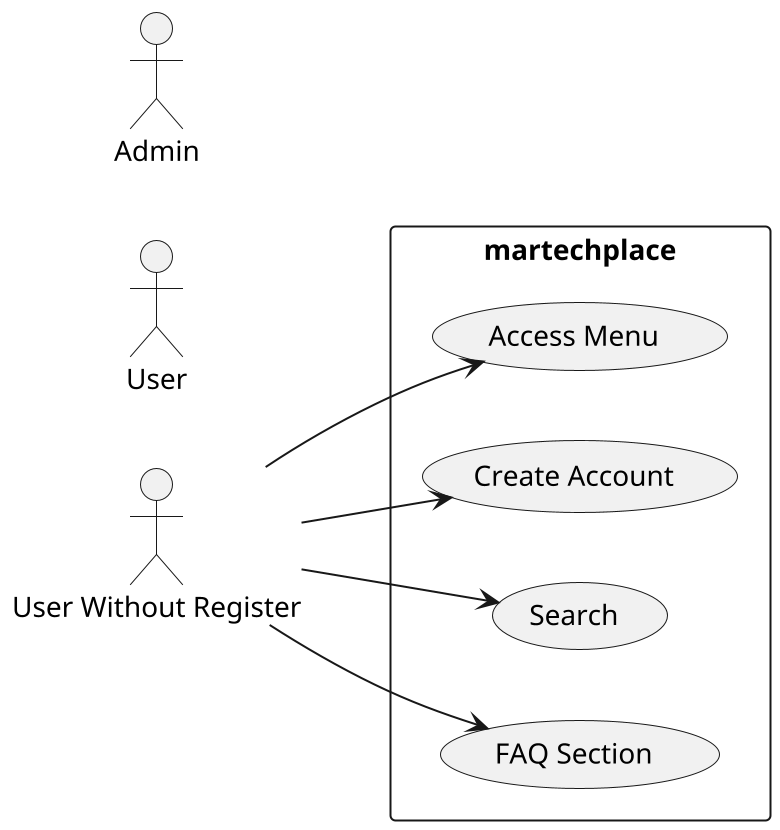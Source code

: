 @startuml martechplace

scale 2
left to right direction
skinparam packageStyle rect
actor "User Without Register" as unreg
actor "User" as user
actor "Admin" as admin
rectangle martechplace{
   unreg --> (Access Menu)
   unreg --> (Create Account)
   unreg --> (Search)
   unreg --> (FAQ Section)
   
}

@enduml